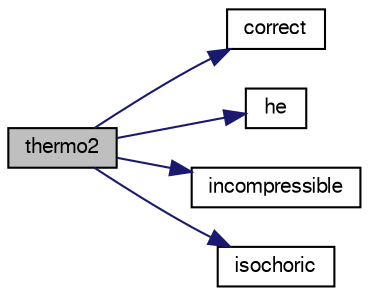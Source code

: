 digraph "thermo2"
{
  bgcolor="transparent";
  edge [fontname="FreeSans",fontsize="10",labelfontname="FreeSans",labelfontsize="10"];
  node [fontname="FreeSans",fontsize="10",shape=record];
  rankdir="LR";
  Node12 [label="thermo2",height=0.2,width=0.4,color="black", fillcolor="grey75", style="filled", fontcolor="black"];
  Node12 -> Node13 [color="midnightblue",fontsize="10",style="solid",fontname="FreeSans"];
  Node13 [label="correct",height=0.2,width=0.4,color="black",URL="$a31914.html#aa40b482ba81fd8de31bdba348c184074",tooltip="Update properties. "];
  Node12 -> Node14 [color="midnightblue",fontsize="10",style="solid",fontname="FreeSans"];
  Node14 [label="he",height=0.2,width=0.4,color="black",URL="$a31914.html#acf9fd577467f9bb31eb7140fba64aa99",tooltip="Enthalpy/Internal energy [J/kg]. "];
  Node12 -> Node15 [color="midnightblue",fontsize="10",style="solid",fontname="FreeSans"];
  Node15 [label="incompressible",height=0.2,width=0.4,color="black",URL="$a31914.html#a3051a720929428b4cd880cd88db2f217",tooltip="Return true if the equation of state is incompressible. "];
  Node12 -> Node16 [color="midnightblue",fontsize="10",style="solid",fontname="FreeSans"];
  Node16 [label="isochoric",height=0.2,width=0.4,color="black",URL="$a31914.html#aff7565a20f668b8de3b2d4badf7576df",tooltip="Return true if the equation of state is isochoric. "];
}

